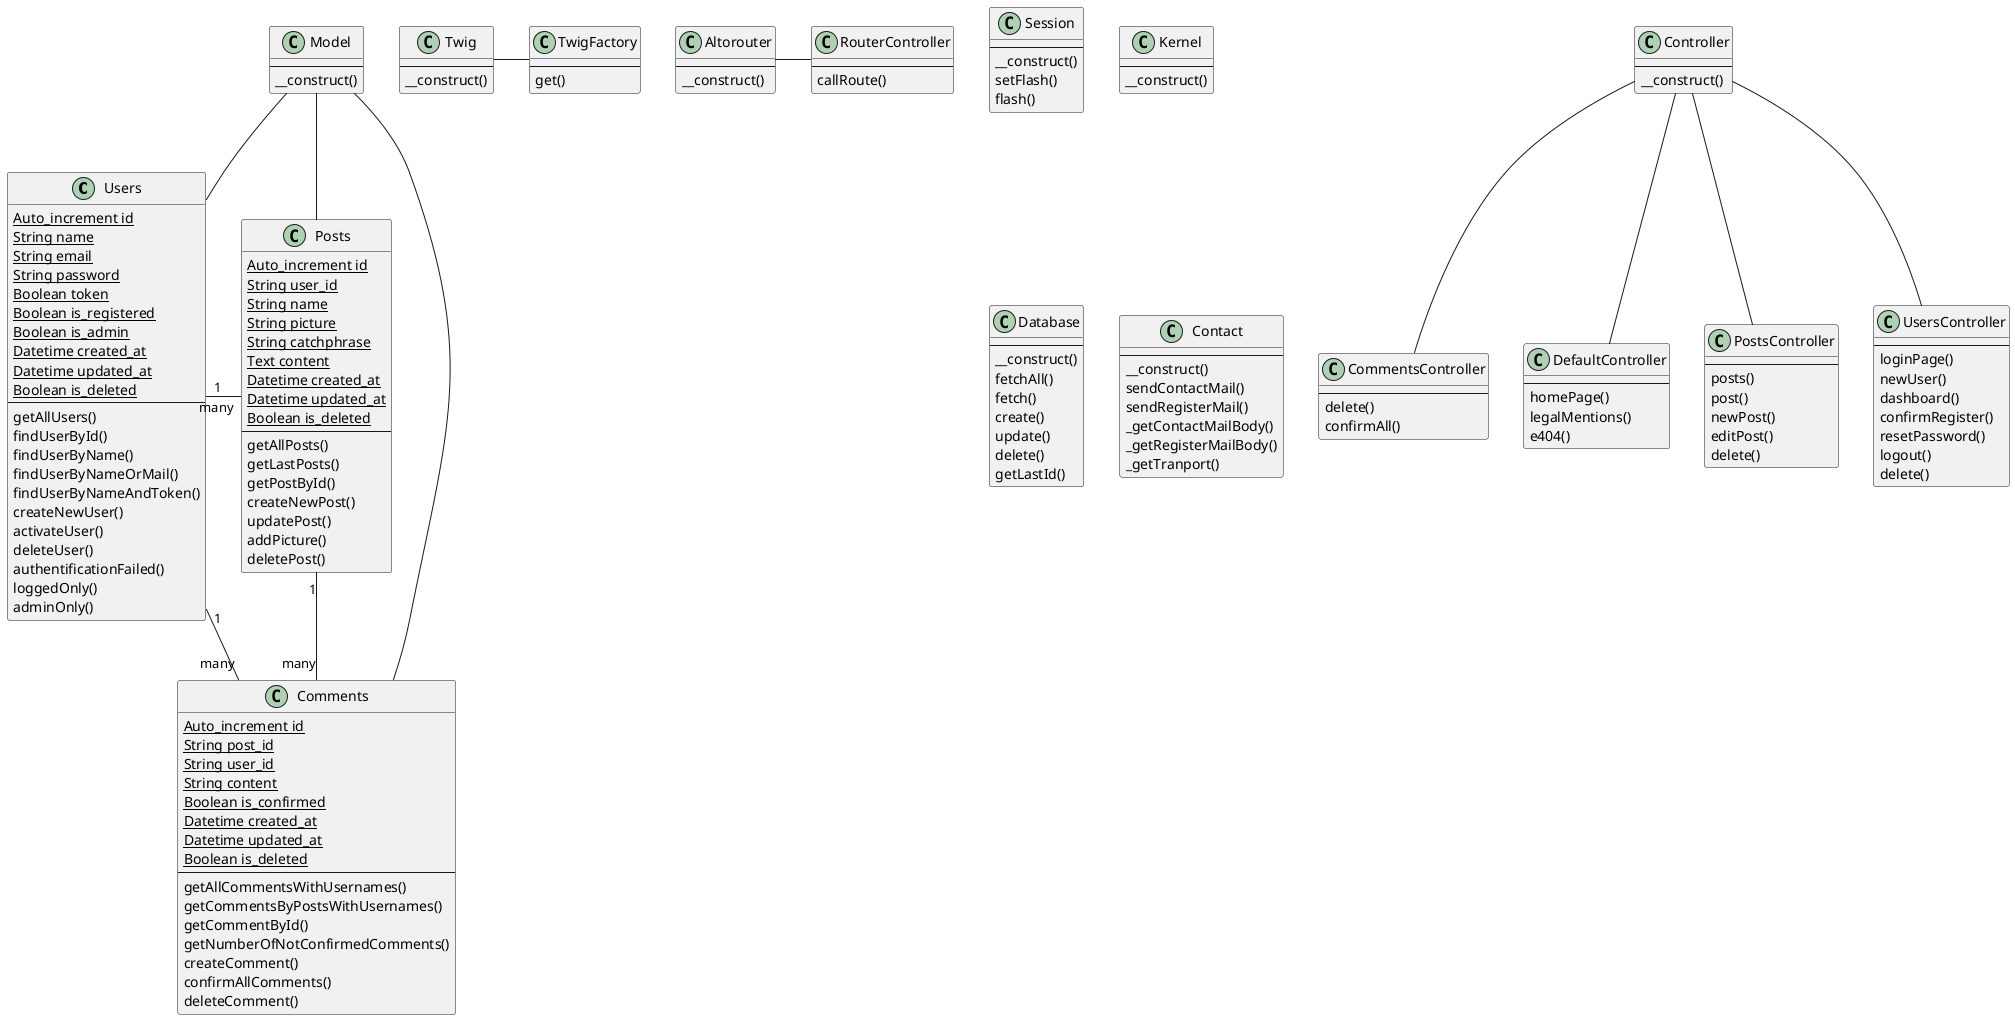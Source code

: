 @startuml class

class Users {
    {static} Auto_increment id
    {static} String name
    {static} String email
    {static} String password
    {static} Boolean token
    {static} Boolean is_registered
    {static} Boolean is_admin
    {static} Datetime created_at
    {static} Datetime updated_at
    {static} Boolean is_deleted
    ---
    getAllUsers()
    findUserById()
    findUserByName()
    findUserByNameOrMail()
    findUserByNameAndToken()
    createNewUser()
    activateUser()
    deleteUser()
    authentificationFailed()
    loggedOnly()
    adminOnly()
}

class Posts {
    {static} Auto_increment id
    {static} String user_id
    {static} String name
    {static} String picture
    {static} String catchphrase
    {static} Text content
    {static} Datetime created_at
    {static} Datetime updated_at
    {static} Boolean is_deleted
    ---
    getAllPosts()
    getLastPosts()
    getPostById()
    createNewPost()
    updatePost()
    addPicture()
    deletePost()
}

class Comments {
    {static} Auto_increment id
    {static} String post_id
    {static} String user_id
    {static} String content
    {static} Boolean is_confirmed
    {static} Datetime created_at
    {static} Datetime updated_at
    {static} Boolean is_deleted
    ---
    getAllCommentsWithUsernames()
    getCommentsByPostsWithUsernames()
    getCommentById()
    getNumberOfNotConfirmedComments()
    createComment()
    confirmAllComments()
    deleteComment()
}

Users "1" - "many" Posts
Users "1" - "many" Comments
Posts "1" -- "many" Comments

class CommentsController {
    ---
    delete()
    confirmAll()
}

class DefaultController {
    ---
    homePage()
    legalMentions()
    e404()
}

class PostsController {
    ---
    posts()
    post()
    newPost()
    editPost()
    delete()
}

class UsersController {
    ---
    loginPage()
    newUser()
    dashboard()
    confirmRegister()
    resetPassword()
    logout()
    delete()
}

class Twig {
    ---
    __construct()
}

class TwigFactory {
    ---
    get()
}

Twig - TwigFactory

class Session {
    ---
    __construct()
    setFlash()
    flash()
}

class Altorouter {
    ---
    __construct()
}

class RouterController {
    ---
    callRoute()
}

Altorouter - RouterController

class Model {
    ---
    __construct()
}

Model -- Users
Model -- Posts
Model -- Comments

class Kernel {
    ---
    __construct()
}

class Database {
    ---
    __construct()
    fetchAll()
    fetch()
    create()
    update()
    delete()
    getLastId()
}

class Controller {
    ---
    __construct()
}

Controller -- CommentsController
Controller -- DefaultController
Controller -- PostsController
Controller -- UsersController

class Contact {
    ---
    __construct()
    sendContactMail()
    sendRegisterMail()
    _getContactMailBody()
    _getRegisterMailBody()
    _getTranport()
}


@enduml